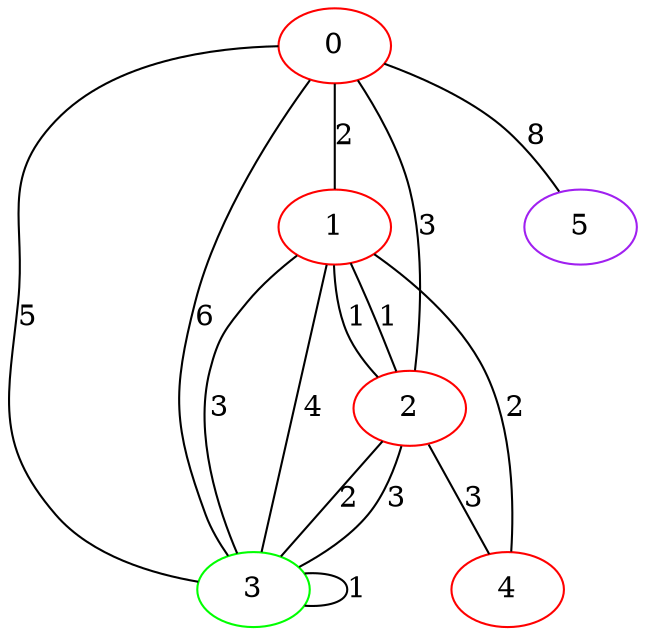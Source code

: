 graph "" {
0 [color=red, weight=1];
1 [color=red, weight=1];
2 [color=red, weight=1];
3 [color=green, weight=2];
4 [color=red, weight=1];
5 [color=purple, weight=4];
0 -- 1  [key=0, label=2];
0 -- 2  [key=0, label=3];
0 -- 3  [key=0, label=5];
0 -- 3  [key=1, label=6];
0 -- 5  [key=0, label=8];
1 -- 2  [key=0, label=1];
1 -- 2  [key=1, label=1];
1 -- 3  [key=0, label=3];
1 -- 3  [key=1, label=4];
1 -- 4  [key=0, label=2];
2 -- 3  [key=0, label=2];
2 -- 3  [key=1, label=3];
2 -- 4  [key=0, label=3];
3 -- 3  [key=0, label=1];
}
